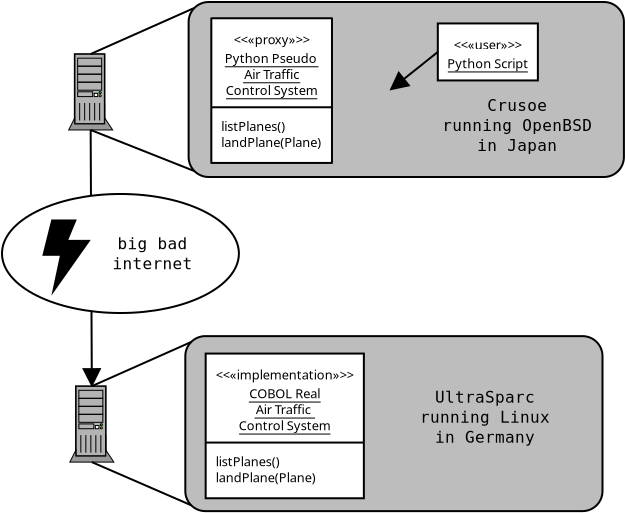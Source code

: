 <?xml version="1.0"?>
<diagram xmlns:dia="http://www.lysator.liu.se/~alla/dia/">
  <diagramdata>
    <attribute name="background">
      <color val="#ffffff"/>
    </attribute>
    <attribute name="paper">
      <composite type="paper">
        <attribute name="name">
          <string>#A4#</string>
        </attribute>
        <attribute name="tmargin">
          <real val="2.82"/>
        </attribute>
        <attribute name="bmargin">
          <real val="2.82"/>
        </attribute>
        <attribute name="lmargin">
          <real val="2.82"/>
        </attribute>
        <attribute name="rmargin">
          <real val="2.82"/>
        </attribute>
        <attribute name="is_portrait">
          <boolean val="true"/>
        </attribute>
        <attribute name="scaling">
          <real val="1"/>
        </attribute>
      </composite>
    </attribute>
  </diagramdata>
  <layer name="Background" visible="true">
    <object type="Standard - Line" version="0" id="O0">
      <attribute name="obj_pos">
        <point val="6.586,8.8"/>
      </attribute>
      <attribute name="obj_bb">
        <rectangle val="5.736,7.95;7.495,22.457"/>
      </attribute>
      <attribute name="conn_endpoints">
        <point val="6.586,8.8"/>
        <point val="6.645,21.607"/>
      </attribute>
      <attribute name="line_width">
        <real val="0.1"/>
      </attribute>
      <attribute name="end_arrow">
        <enum val="3"/>
      </attribute>
      <attribute name="end_arrow_length">
        <real val="0.8"/>
      </attribute>
      <attribute name="end_arrow_width">
        <real val="0.8"/>
      </attribute>
      <connections>
        <connection handle="0" to="O6" connection="1"/>
        <connection handle="1" to="O5" connection="0"/>
      </connections>
    </object>
    <object type="Standard - Ellipse" version="0" id="O1">
      <attribute name="obj_pos">
        <point val="2.153,12.0"/>
      </attribute>
      <attribute name="obj_bb">
        <rectangle val="2.103,11.95;14.048,18.003"/>
      </attribute>
      <attribute name="elem_corner">
        <point val="2.153,12.0"/>
      </attribute>
      <attribute name="elem_width">
        <real val="11.845"/>
      </attribute>
      <attribute name="elem_height">
        <real val="5.952"/>
      </attribute>
    </object>
    <object type="Standard - Box" version="0" id="O2">
      <attribute name="obj_pos">
        <point val="11.484,2.401"/>
      </attribute>
      <attribute name="obj_bb">
        <rectangle val="11.434,2.351;33.3,11.201"/>
      </attribute>
      <attribute name="elem_corner">
        <point val="11.484,2.401"/>
      </attribute>
      <attribute name="elem_width">
        <real val="21.765"/>
      </attribute>
      <attribute name="elem_height">
        <real val="8.75"/>
      </attribute>
      <attribute name="border_width">
        <real val="0.1"/>
      </attribute>
      <attribute name="inner_color">
        <color val="#bdbdbd"/>
      </attribute>
      <attribute name="show_background">
        <boolean val="true"/>
      </attribute>
      <attribute name="corner_radius">
        <real val="1"/>
      </attribute>
    </object>
    <object type="Standard - Box" version="0" id="O3">
      <attribute name="obj_pos">
        <point val="11.319,19.107"/>
      </attribute>
      <attribute name="obj_bb">
        <rectangle val="11.269,19.057;32.228,27.907"/>
      </attribute>
      <attribute name="elem_corner">
        <point val="11.319,19.107"/>
      </attribute>
      <attribute name="elem_width">
        <real val="20.859"/>
      </attribute>
      <attribute name="elem_height">
        <real val="8.75"/>
      </attribute>
      <attribute name="border_width">
        <real val="0.1"/>
      </attribute>
      <attribute name="inner_color">
        <color val="#bdbdbd"/>
      </attribute>
      <attribute name="show_background">
        <boolean val="true"/>
      </attribute>
      <attribute name="corner_radius">
        <real val="1"/>
      </attribute>
    </object>
    <object type="UML - Objet" version="0" id="O4">
      <attribute name="obj_pos">
        <point val="12.619,3.214"/>
      </attribute>
      <attribute name="obj_bb">
        <rectangle val="12.569,3.164;21.626,10.409"/>
      </attribute>
      <attribute name="elem_corner">
        <point val="12.619,3.214"/>
      </attribute>
      <attribute name="elem_width">
        <real val="8.957"/>
      </attribute>
      <attribute name="elem_height">
        <real val="7.145"/>
      </attribute>
      <attribute name="text">
        <composite type="text">
          <attribute name="string">
            <string>#Python Pseudo 
Air Traffic
Control System#</string>
          </attribute>
          <attribute name="font">
            <font name="Helvetica"/>
          </attribute>
          <attribute name="height">
            <real val="0.8"/>
          </attribute>
          <attribute name="pos">
            <point val="17.097,5.359"/>
          </attribute>
          <attribute name="color">
            <color val="#000000"/>
          </attribute>
          <attribute name="alignment">
            <enum val="1"/>
          </attribute>
        </composite>
      </attribute>
      <attribute name="stereotype">
        <string>#&#171;proxy&#187;#</string>
      </attribute>
      <attribute name="exstate">
        <string/>
      </attribute>
      <attribute name="attrib">
        <composite type="text">
          <attribute name="string">
            <string>#listPlanes()
landPlane(Plane)#</string>
          </attribute>
          <attribute name="font">
            <font name="Helvetica"/>
          </attribute>
          <attribute name="height">
            <real val="0.8"/>
          </attribute>
          <attribute name="pos">
            <point val="13.119,8.759"/>
          </attribute>
          <attribute name="color">
            <color val="#000000"/>
          </attribute>
          <attribute name="alignment">
            <enum val="0"/>
          </attribute>
        </composite>
      </attribute>
      <attribute name="is_active">
        <boolean val="false"/>
      </attribute>
      <attribute name="show_attribs">
        <boolean val="true"/>
      </attribute>
      <attribute name="multiple">
        <boolean val="false"/>
      </attribute>
    </object>
    <object type="Network - General Computer (Tower)" version="0" id="O5">
      <attribute name="obj_pos">
        <point val="6.645,25.407"/>
      </attribute>
      <attribute name="obj_bb">
        <rectangle val="5.555,21.567;7.735,26.507"/>
      </attribute>
      <attribute name="elem_corner">
        <point val="5.595,21.607"/>
      </attribute>
      <attribute name="elem_width">
        <real val="2.1"/>
      </attribute>
      <attribute name="elem_height">
        <real val="3.8"/>
      </attribute>
      <attribute name="magnify">
        <real val="1"/>
      </attribute>
      <attribute name="text">
        <composite type="text">
          <attribute name="string">
            <string>##</string>
          </attribute>
          <attribute name="font">
            <font name="Courier"/>
          </attribute>
          <attribute name="height">
            <real val="1"/>
          </attribute>
          <attribute name="pos">
            <point val="6.645,26.25"/>
          </attribute>
          <attribute name="color">
            <color val="#000000"/>
          </attribute>
          <attribute name="alignment">
            <enum val="1"/>
          </attribute>
        </composite>
      </attribute>
    </object>
    <object type="Network - General Computer (Tower)" version="0" id="O6">
      <attribute name="obj_pos">
        <point val="6.586,8.8"/>
      </attribute>
      <attribute name="obj_bb">
        <rectangle val="5.496,4.96;7.676,9.9"/>
      </attribute>
      <attribute name="elem_corner">
        <point val="5.536,5"/>
      </attribute>
      <attribute name="elem_width">
        <real val="2.1"/>
      </attribute>
      <attribute name="elem_height">
        <real val="3.8"/>
      </attribute>
      <attribute name="magnify">
        <real val="1"/>
      </attribute>
      <attribute name="text">
        <composite type="text">
          <attribute name="string">
            <string>##</string>
          </attribute>
          <attribute name="font">
            <font name="Courier"/>
          </attribute>
          <attribute name="height">
            <real val="1"/>
          </attribute>
          <attribute name="pos">
            <point val="6.586,9.643"/>
          </attribute>
          <attribute name="color">
            <color val="#000000"/>
          </attribute>
          <attribute name="alignment">
            <enum val="1"/>
          </attribute>
        </composite>
      </attribute>
    </object>
    <object type="Network - WAN Connection" version="0" id="O7">
      <attribute name="obj_pos">
        <point val="5.379,17.083"/>
      </attribute>
      <attribute name="obj_bb">
        <rectangle val="4.127,13.234;6.631,17.123"/>
      </attribute>
      <attribute name="elem_corner">
        <point val="4.167,13.274"/>
      </attribute>
      <attribute name="elem_width">
        <real val="2.424"/>
      </attribute>
      <attribute name="elem_height">
        <real val="3.81"/>
      </attribute>
      <attribute name="magnify">
        <real val="0.346"/>
      </attribute>
    </object>
    <object type="UML - Objet" version="0" id="O8">
      <attribute name="obj_pos">
        <point val="12.336,19.979"/>
      </attribute>
      <attribute name="obj_bb">
        <rectangle val="12.286,19.929;21.343,27.173"/>
      </attribute>
      <attribute name="elem_corner">
        <point val="12.336,19.979"/>
      </attribute>
      <attribute name="elem_width">
        <real val="8.957"/>
      </attribute>
      <attribute name="elem_height">
        <real val="7.145"/>
      </attribute>
      <attribute name="text">
        <composite type="text">
          <attribute name="string">
            <string>#COBOL Real
Air Traffic 
Control System#</string>
          </attribute>
          <attribute name="font">
            <font name="Helvetica"/>
          </attribute>
          <attribute name="height">
            <real val="0.8"/>
          </attribute>
          <attribute name="pos">
            <point val="16.814,22.123"/>
          </attribute>
          <attribute name="color">
            <color val="#000000"/>
          </attribute>
          <attribute name="alignment">
            <enum val="1"/>
          </attribute>
        </composite>
      </attribute>
      <attribute name="stereotype">
        <string>#&#171;implementation&#187;#</string>
      </attribute>
      <attribute name="exstate">
        <string/>
      </attribute>
      <attribute name="attrib">
        <composite type="text">
          <attribute name="string">
            <string>#listPlanes()
landPlane(Plane)#</string>
          </attribute>
          <attribute name="font">
            <font name="Helvetica"/>
          </attribute>
          <attribute name="height">
            <real val="0.8"/>
          </attribute>
          <attribute name="pos">
            <point val="12.836,25.523"/>
          </attribute>
          <attribute name="color">
            <color val="#000000"/>
          </attribute>
          <attribute name="alignment">
            <enum val="0"/>
          </attribute>
        </composite>
      </attribute>
      <attribute name="is_active">
        <boolean val="false"/>
      </attribute>
      <attribute name="show_attribs">
        <boolean val="true"/>
      </attribute>
      <attribute name="multiple">
        <boolean val="false"/>
      </attribute>
    </object>
    <object type="Standard - Text" version="0" id="O9">
      <attribute name="obj_pos">
        <point val="27.912,7.857"/>
      </attribute>
      <attribute name="obj_bb">
        <rectangle val="23.267,7.114;32.557,10.114"/>
      </attribute>
      <attribute name="text">
        <composite type="text">
          <attribute name="string">
            <string>#Crusoe
running OpenBSD
in Japan#</string>
          </attribute>
          <attribute name="font">
            <font name="Courier"/>
          </attribute>
          <attribute name="height">
            <real val="1"/>
          </attribute>
          <attribute name="pos">
            <point val="27.912,7.857"/>
          </attribute>
          <attribute name="color">
            <color val="#000000"/>
          </attribute>
          <attribute name="alignment">
            <enum val="1"/>
          </attribute>
        </composite>
      </attribute>
    </object>
    <object type="Standard - Text" version="0" id="O10">
      <attribute name="obj_pos">
        <point val="26.309,22.441"/>
      </attribute>
      <attribute name="obj_bb">
        <rectangle val="22.27,21.697;30.349,24.697"/>
      </attribute>
      <attribute name="text">
        <composite type="text">
          <attribute name="string">
            <string>#UltraSparc
running Linux
in Germany#</string>
          </attribute>
          <attribute name="font">
            <font name="Courier"/>
          </attribute>
          <attribute name="height">
            <real val="1"/>
          </attribute>
          <attribute name="pos">
            <point val="26.309,22.441"/>
          </attribute>
          <attribute name="color">
            <color val="#000000"/>
          </attribute>
          <attribute name="alignment">
            <enum val="1"/>
          </attribute>
        </composite>
      </attribute>
    </object>
    <object type="Standard - Text" version="0" id="O11">
      <attribute name="obj_pos">
        <point val="9.678,14.762"/>
      </attribute>
      <attribute name="obj_bb">
        <rectangle val="7.154,14.018;12.202,16.018"/>
      </attribute>
      <attribute name="text">
        <composite type="text">
          <attribute name="string">
            <string>#big bad
internet#</string>
          </attribute>
          <attribute name="font">
            <font name="Courier"/>
          </attribute>
          <attribute name="height">
            <real val="1"/>
          </attribute>
          <attribute name="pos">
            <point val="9.678,14.762"/>
          </attribute>
          <attribute name="color">
            <color val="#000000"/>
          </attribute>
          <attribute name="alignment">
            <enum val="1"/>
          </attribute>
        </composite>
      </attribute>
    </object>
    <object type="UML - Objet" version="0" id="O12">
      <attribute name="obj_pos">
        <point val="23.944,3.473"/>
      </attribute>
      <attribute name="obj_bb">
        <rectangle val="23.894,3.423;31.496,6.373"/>
      </attribute>
      <attribute name="elem_corner">
        <point val="23.944,3.473"/>
      </attribute>
      <attribute name="elem_width">
        <real val="7.502"/>
      </attribute>
      <attribute name="elem_height">
        <real val="2.85"/>
      </attribute>
      <attribute name="text">
        <composite type="text">
          <attribute name="string">
            <string>#Python Script#</string>
          </attribute>
          <attribute name="font">
            <font name="Helvetica"/>
          </attribute>
          <attribute name="height">
            <real val="0.8"/>
          </attribute>
          <attribute name="pos">
            <point val="27.695,5.617"/>
          </attribute>
          <attribute name="color">
            <color val="#000000"/>
          </attribute>
          <attribute name="alignment">
            <enum val="1"/>
          </attribute>
        </composite>
      </attribute>
      <attribute name="stereotype">
        <string>#&#171;user&#187;#</string>
      </attribute>
      <attribute name="exstate">
        <string/>
      </attribute>
      <attribute name="attrib">
        <composite type="text">
          <attribute name="string">
            <string>##</string>
          </attribute>
          <attribute name="font">
            <font name="Helvetica"/>
          </attribute>
          <attribute name="height">
            <real val="0.8"/>
          </attribute>
          <attribute name="pos">
            <point val="1.646,10.036"/>
          </attribute>
          <attribute name="color">
            <color val="#000000"/>
          </attribute>
          <attribute name="alignment">
            <enum val="0"/>
          </attribute>
        </composite>
      </attribute>
      <attribute name="is_active">
        <boolean val="false"/>
      </attribute>
      <attribute name="show_attribs">
        <boolean val="false"/>
      </attribute>
      <attribute name="multiple">
        <boolean val="false"/>
      </attribute>
    </object>
    <object type="Standard - Line" version="0" id="O13">
      <attribute name="obj_pos">
        <point val="6.645,21.607"/>
      </attribute>
      <attribute name="obj_bb">
        <rectangle val="6.595,19.35;11.662,21.657"/>
      </attribute>
      <attribute name="conn_endpoints">
        <point val="6.645,21.607"/>
        <point val="11.612,19.4"/>
      </attribute>
      <connections>
        <connection handle="0" to="O5" connection="0"/>
        <connection handle="1" to="O3" connection="0"/>
      </connections>
    </object>
    <object type="Standard - Line" version="0" id="O14">
      <attribute name="obj_pos">
        <point val="6.645,25.407"/>
      </attribute>
      <attribute name="obj_bb">
        <rectangle val="6.595,25.357;11.662,27.614"/>
      </attribute>
      <attribute name="conn_endpoints">
        <point val="6.645,25.407"/>
        <point val="11.612,27.564"/>
      </attribute>
      <connections>
        <connection handle="0" to="O5" connection="1"/>
        <connection handle="1" to="O3" connection="5"/>
      </connections>
    </object>
    <object type="Standard - Line" version="0" id="O15">
      <attribute name="obj_pos">
        <point val="6.586,5"/>
      </attribute>
      <attribute name="obj_bb">
        <rectangle val="6.536,2.644;11.827,5.05"/>
      </attribute>
      <attribute name="conn_endpoints">
        <point val="6.586,5"/>
        <point val="11.777,2.694"/>
      </attribute>
      <connections>
        <connection handle="0" to="O6" connection="0"/>
        <connection handle="1" to="O2" connection="0"/>
      </connections>
    </object>
    <object type="Standard - Line" version="0" id="O16">
      <attribute name="obj_pos">
        <point val="6.586,8.8"/>
      </attribute>
      <attribute name="obj_bb">
        <rectangle val="6.536,8.75;11.827,10.908"/>
      </attribute>
      <attribute name="conn_endpoints">
        <point val="6.586,8.8"/>
        <point val="11.777,10.858"/>
      </attribute>
      <connections>
        <connection handle="0" to="O6" connection="1"/>
        <connection handle="1" to="O2" connection="5"/>
      </connections>
    </object>
    <object type="Standard - Line" version="0" id="O17">
      <attribute name="obj_pos">
        <point val="23.944,4.898"/>
      </attribute>
      <attribute name="obj_bb">
        <rectangle val="20.726,4.048;24.794,7.637"/>
      </attribute>
      <attribute name="conn_endpoints">
        <point val="23.944,4.898"/>
        <point val="21.576,6.787"/>
      </attribute>
      <attribute name="line_width">
        <real val="0.1"/>
      </attribute>
      <attribute name="end_arrow">
        <enum val="3"/>
      </attribute>
      <attribute name="end_arrow_length">
        <real val="0.8"/>
      </attribute>
      <attribute name="end_arrow_width">
        <real val="0.8"/>
      </attribute>
      <connections>
        <connection handle="0" to="O12" connection="3"/>
        <connection handle="1" to="O4" connection="4"/>
      </connections>
    </object>
  </layer>
</diagram>
